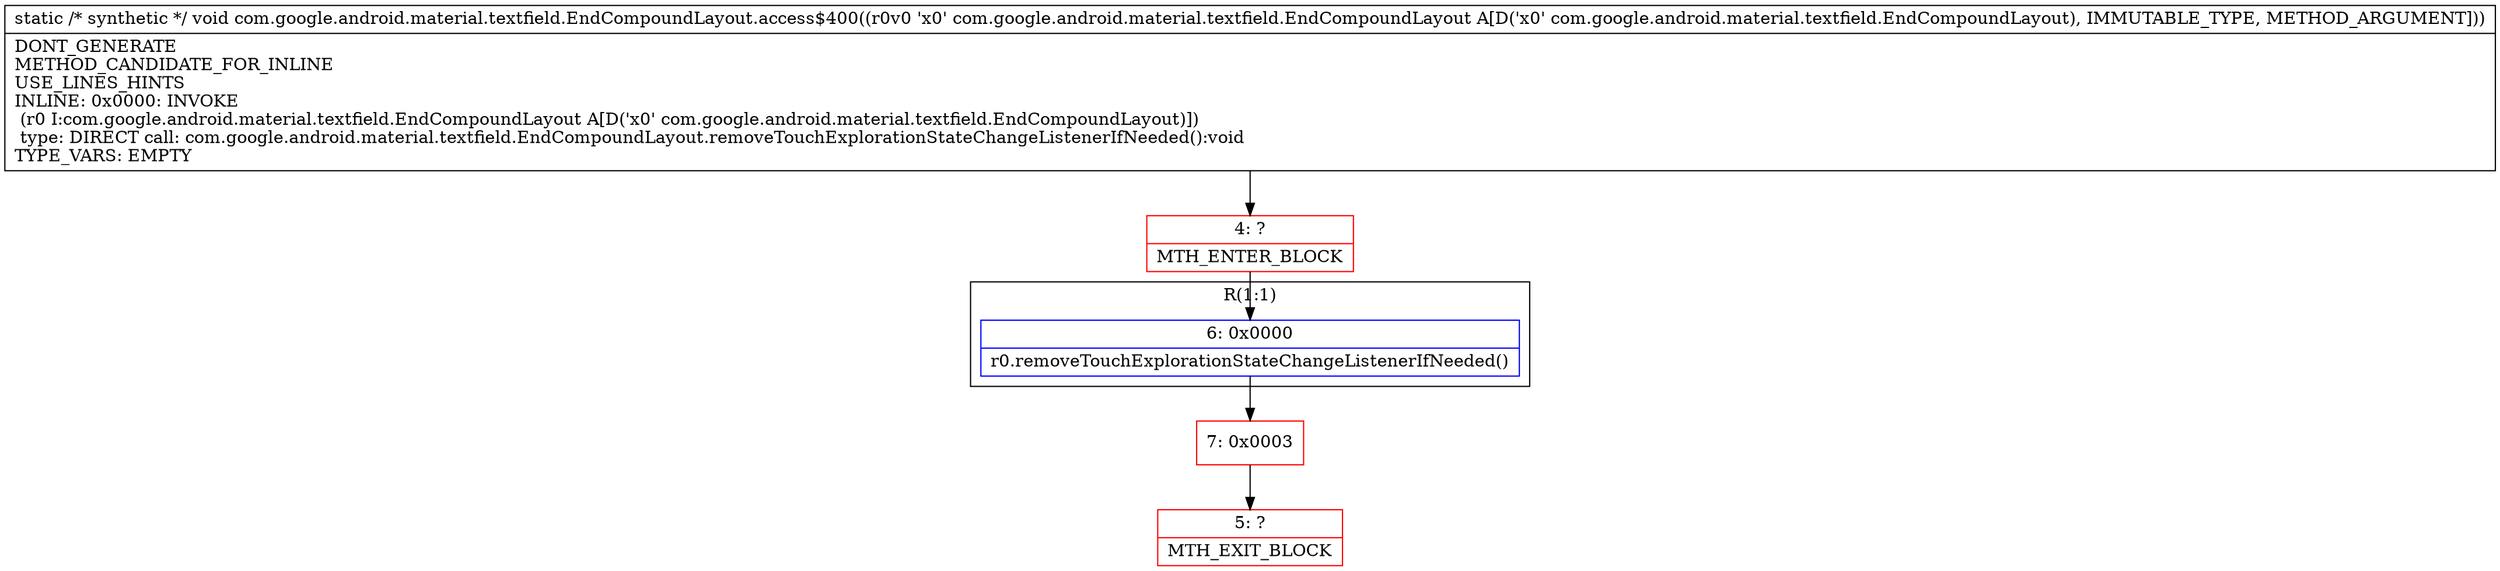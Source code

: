 digraph "CFG forcom.google.android.material.textfield.EndCompoundLayout.access$400(Lcom\/google\/android\/material\/textfield\/EndCompoundLayout;)V" {
subgraph cluster_Region_461540662 {
label = "R(1:1)";
node [shape=record,color=blue];
Node_6 [shape=record,label="{6\:\ 0x0000|r0.removeTouchExplorationStateChangeListenerIfNeeded()\l}"];
}
Node_4 [shape=record,color=red,label="{4\:\ ?|MTH_ENTER_BLOCK\l}"];
Node_7 [shape=record,color=red,label="{7\:\ 0x0003}"];
Node_5 [shape=record,color=red,label="{5\:\ ?|MTH_EXIT_BLOCK\l}"];
MethodNode[shape=record,label="{static \/* synthetic *\/ void com.google.android.material.textfield.EndCompoundLayout.access$400((r0v0 'x0' com.google.android.material.textfield.EndCompoundLayout A[D('x0' com.google.android.material.textfield.EndCompoundLayout), IMMUTABLE_TYPE, METHOD_ARGUMENT]))  | DONT_GENERATE\lMETHOD_CANDIDATE_FOR_INLINE\lUSE_LINES_HINTS\lINLINE: 0x0000: INVOKE  \l  (r0 I:com.google.android.material.textfield.EndCompoundLayout A[D('x0' com.google.android.material.textfield.EndCompoundLayout)])\l type: DIRECT call: com.google.android.material.textfield.EndCompoundLayout.removeTouchExplorationStateChangeListenerIfNeeded():void\lTYPE_VARS: EMPTY\l}"];
MethodNode -> Node_4;Node_6 -> Node_7;
Node_4 -> Node_6;
Node_7 -> Node_5;
}

